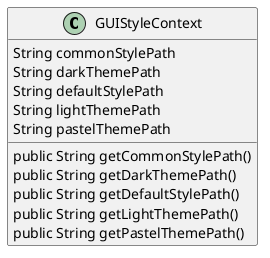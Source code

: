 @startuml
skinparam linetype Ortho
class GUIStyleContext {
    String commonStylePath
    String darkThemePath
    String defaultStylePath
    String lightThemePath
    String pastelThemePath
    public String getCommonStylePath()
    public String getDarkThemePath()
    public String getDefaultStylePath()
    public String getLightThemePath()
    public String getPastelThemePath()
}
@enduml
